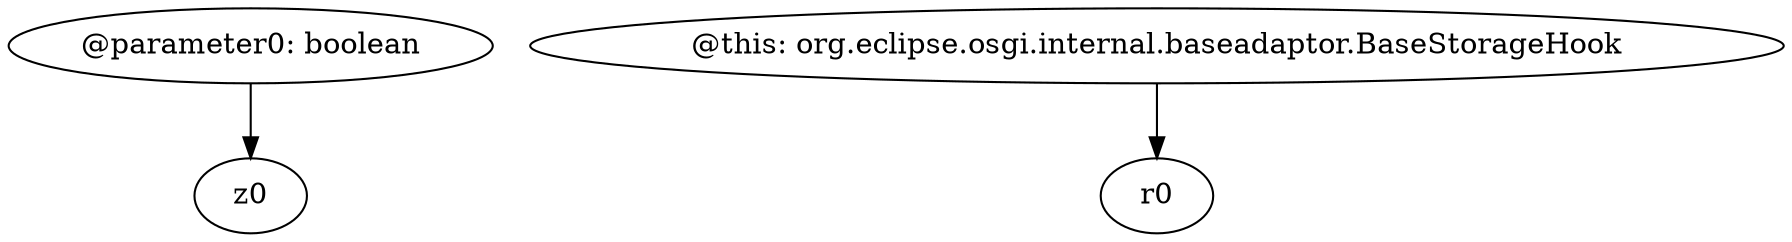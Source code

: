 digraph g {
0[label="@parameter0: boolean"]
1[label="z0"]
0->1[label=""]
2[label="@this: org.eclipse.osgi.internal.baseadaptor.BaseStorageHook"]
3[label="r0"]
2->3[label=""]
}